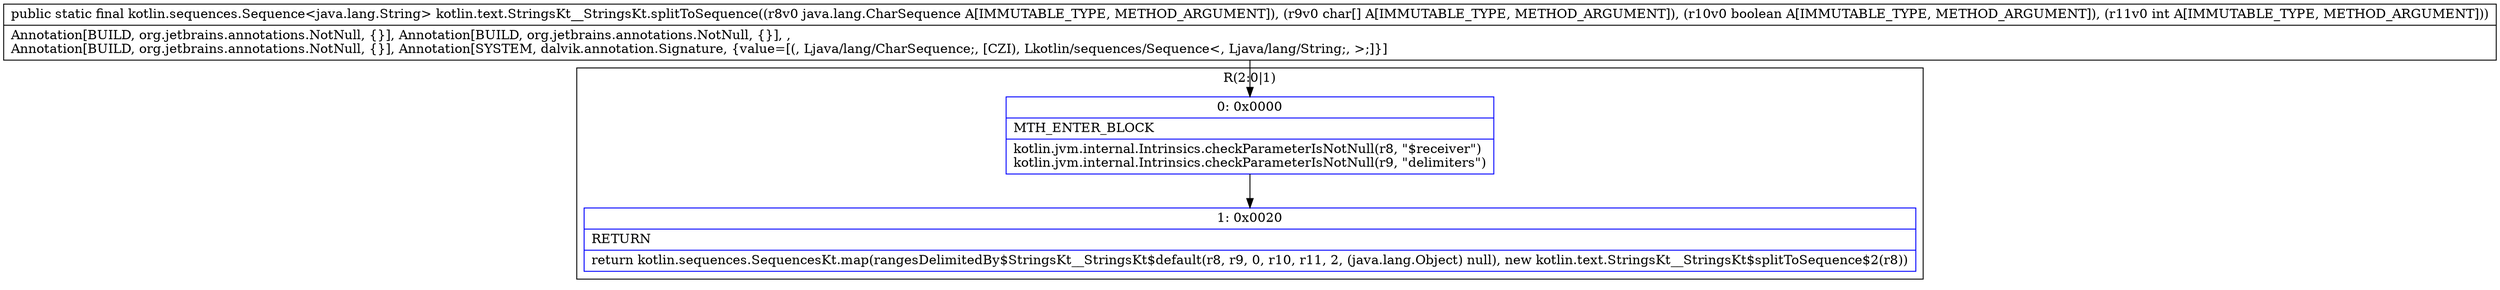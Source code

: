 digraph "CFG forkotlin.text.StringsKt__StringsKt.splitToSequence(Ljava\/lang\/CharSequence;[CZI)Lkotlin\/sequences\/Sequence;" {
subgraph cluster_Region_1977936140 {
label = "R(2:0|1)";
node [shape=record,color=blue];
Node_0 [shape=record,label="{0\:\ 0x0000|MTH_ENTER_BLOCK\l|kotlin.jvm.internal.Intrinsics.checkParameterIsNotNull(r8, \"$receiver\")\lkotlin.jvm.internal.Intrinsics.checkParameterIsNotNull(r9, \"delimiters\")\l}"];
Node_1 [shape=record,label="{1\:\ 0x0020|RETURN\l|return kotlin.sequences.SequencesKt.map(rangesDelimitedBy$StringsKt__StringsKt$default(r8, r9, 0, r10, r11, 2, (java.lang.Object) null), new kotlin.text.StringsKt__StringsKt$splitToSequence$2(r8))\l}"];
}
MethodNode[shape=record,label="{public static final kotlin.sequences.Sequence\<java.lang.String\> kotlin.text.StringsKt__StringsKt.splitToSequence((r8v0 java.lang.CharSequence A[IMMUTABLE_TYPE, METHOD_ARGUMENT]), (r9v0 char[] A[IMMUTABLE_TYPE, METHOD_ARGUMENT]), (r10v0 boolean A[IMMUTABLE_TYPE, METHOD_ARGUMENT]), (r11v0 int A[IMMUTABLE_TYPE, METHOD_ARGUMENT]))  | Annotation[BUILD, org.jetbrains.annotations.NotNull, \{\}], Annotation[BUILD, org.jetbrains.annotations.NotNull, \{\}], , \lAnnotation[BUILD, org.jetbrains.annotations.NotNull, \{\}], Annotation[SYSTEM, dalvik.annotation.Signature, \{value=[(, Ljava\/lang\/CharSequence;, [CZI), Lkotlin\/sequences\/Sequence\<, Ljava\/lang\/String;, \>;]\}]\l}"];
MethodNode -> Node_0;
Node_0 -> Node_1;
}

